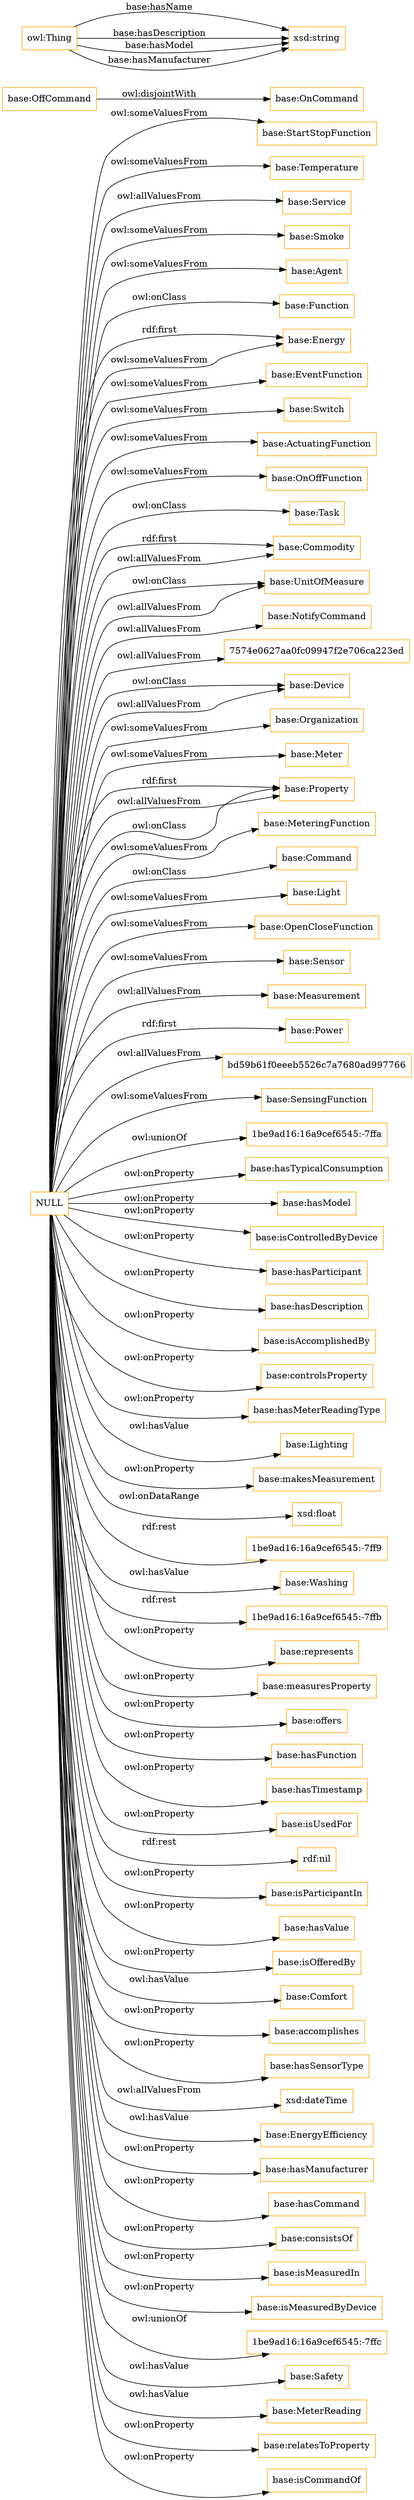 digraph ar2dtool_diagram { 
rankdir=LR;
size="1501"
node [shape = rectangle, color="orange"]; "base:StartStopFunction" "base:Temperature" "base:Service" "base:Smoke" "base:Agent" "base:Function" "base:Energy" "base:EventFunction" "base:Switch" "base:ActuatingFunction" "base:OnOffFunction" "base:Task" "base:Commodity" "base:UnitOfMeasure" "base:NotifyCommand" "7574e0627aa0fc09947f2e706ca223ed" "base:Device" "base:Organization" "base:Meter" "base:OffCommand" "base:Property" "base:MeteringFunction" "base:Command" "base:Light" "base:OpenCloseFunction" "base:Sensor" "base:OnCommand" "base:Measurement" "base:Power" "bd59b61f0eeeb5526c7a7680ad997766" "base:SensingFunction" ; /*classes style*/
	"base:OffCommand" -> "base:OnCommand" [ label = "owl:disjointWith" ];
	"NULL" -> "1be9ad16:16a9cef6545:-7ffa" [ label = "owl:unionOf" ];
	"NULL" -> "base:hasTypicalConsumption" [ label = "owl:onProperty" ];
	"NULL" -> "base:hasModel" [ label = "owl:onProperty" ];
	"NULL" -> "base:Meter" [ label = "owl:someValuesFrom" ];
	"NULL" -> "base:isControlledByDevice" [ label = "owl:onProperty" ];
	"NULL" -> "base:Measurement" [ label = "owl:allValuesFrom" ];
	"NULL" -> "base:OnOffFunction" [ label = "owl:someValuesFrom" ];
	"NULL" -> "base:hasParticipant" [ label = "owl:onProperty" ];
	"NULL" -> "base:Task" [ label = "owl:onClass" ];
	"NULL" -> "base:StartStopFunction" [ label = "owl:someValuesFrom" ];
	"NULL" -> "base:Sensor" [ label = "owl:someValuesFrom" ];
	"NULL" -> "base:hasDescription" [ label = "owl:onProperty" ];
	"NULL" -> "base:isAccomplishedBy" [ label = "owl:onProperty" ];
	"NULL" -> "base:controlsProperty" [ label = "owl:onProperty" ];
	"NULL" -> "base:hasMeterReadingType" [ label = "owl:onProperty" ];
	"NULL" -> "base:Lighting" [ label = "owl:hasValue" ];
	"NULL" -> "base:makesMeasurement" [ label = "owl:onProperty" ];
	"NULL" -> "base:Temperature" [ label = "owl:someValuesFrom" ];
	"NULL" -> "xsd:float" [ label = "owl:onDataRange" ];
	"NULL" -> "base:Property" [ label = "rdf:first" ];
	"NULL" -> "1be9ad16:16a9cef6545:-7ff9" [ label = "rdf:rest" ];
	"NULL" -> "base:Property" [ label = "owl:allValuesFrom" ];
	"NULL" -> "base:Washing" [ label = "owl:hasValue" ];
	"NULL" -> "base:OpenCloseFunction" [ label = "owl:someValuesFrom" ];
	"NULL" -> "1be9ad16:16a9cef6545:-7ffb" [ label = "rdf:rest" ];
	"NULL" -> "base:represents" [ label = "owl:onProperty" ];
	"NULL" -> "base:Light" [ label = "owl:someValuesFrom" ];
	"NULL" -> "base:measuresProperty" [ label = "owl:onProperty" ];
	"NULL" -> "base:offers" [ label = "owl:onProperty" ];
	"NULL" -> "base:hasFunction" [ label = "owl:onProperty" ];
	"NULL" -> "base:Energy" [ label = "rdf:first" ];
	"NULL" -> "base:hasTimestamp" [ label = "owl:onProperty" ];
	"NULL" -> "base:EventFunction" [ label = "owl:someValuesFrom" ];
	"NULL" -> "bd59b61f0eeeb5526c7a7680ad997766" [ label = "owl:allValuesFrom" ];
	"NULL" -> "base:Command" [ label = "owl:onClass" ];
	"NULL" -> "base:Switch" [ label = "owl:someValuesFrom" ];
	"NULL" -> "base:SensingFunction" [ label = "owl:someValuesFrom" ];
	"NULL" -> "base:isUsedFor" [ label = "owl:onProperty" ];
	"NULL" -> "base:Device" [ label = "owl:onClass" ];
	"NULL" -> "rdf:nil" [ label = "rdf:rest" ];
	"NULL" -> "base:isParticipantIn" [ label = "owl:onProperty" ];
	"NULL" -> "base:Smoke" [ label = "owl:someValuesFrom" ];
	"NULL" -> "base:Energy" [ label = "owl:someValuesFrom" ];
	"NULL" -> "base:Function" [ label = "owl:onClass" ];
	"NULL" -> "base:Service" [ label = "owl:allValuesFrom" ];
	"NULL" -> "base:ActuatingFunction" [ label = "owl:someValuesFrom" ];
	"NULL" -> "base:Commodity" [ label = "rdf:first" ];
	"NULL" -> "base:NotifyCommand" [ label = "owl:allValuesFrom" ];
	"NULL" -> "base:hasValue" [ label = "owl:onProperty" ];
	"NULL" -> "base:isOfferedBy" [ label = "owl:onProperty" ];
	"NULL" -> "base:Comfort" [ label = "owl:hasValue" ];
	"NULL" -> "base:UnitOfMeasure" [ label = "owl:onClass" ];
	"NULL" -> "base:accomplishes" [ label = "owl:onProperty" ];
	"NULL" -> "base:Property" [ label = "owl:onClass" ];
	"NULL" -> "base:hasSensorType" [ label = "owl:onProperty" ];
	"NULL" -> "xsd:dateTime" [ label = "owl:allValuesFrom" ];
	"NULL" -> "base:EnergyEfficiency" [ label = "owl:hasValue" ];
	"NULL" -> "base:hasManufacturer" [ label = "owl:onProperty" ];
	"NULL" -> "base:hasCommand" [ label = "owl:onProperty" ];
	"NULL" -> "base:consistsOf" [ label = "owl:onProperty" ];
	"NULL" -> "base:isMeasuredIn" [ label = "owl:onProperty" ];
	"NULL" -> "base:isMeasuredByDevice" [ label = "owl:onProperty" ];
	"NULL" -> "base:Power" [ label = "rdf:first" ];
	"NULL" -> "base:MeteringFunction" [ label = "owl:someValuesFrom" ];
	"NULL" -> "1be9ad16:16a9cef6545:-7ffc" [ label = "owl:unionOf" ];
	"NULL" -> "7574e0627aa0fc09947f2e706ca223ed" [ label = "owl:allValuesFrom" ];
	"NULL" -> "base:Safety" [ label = "owl:hasValue" ];
	"NULL" -> "base:Commodity" [ label = "owl:allValuesFrom" ];
	"NULL" -> "base:Device" [ label = "owl:allValuesFrom" ];
	"NULL" -> "base:Organization" [ label = "owl:someValuesFrom" ];
	"NULL" -> "base:MeterReading" [ label = "owl:hasValue" ];
	"NULL" -> "base:relatesToProperty" [ label = "owl:onProperty" ];
	"NULL" -> "base:Agent" [ label = "owl:someValuesFrom" ];
	"NULL" -> "base:UnitOfMeasure" [ label = "owl:allValuesFrom" ];
	"NULL" -> "base:isCommandOf" [ label = "owl:onProperty" ];
	"owl:Thing" -> "xsd:string" [ label = "base:hasName" ];
	"owl:Thing" -> "xsd:string" [ label = "base:hasDescription" ];
	"owl:Thing" -> "xsd:string" [ label = "base:hasModel" ];
	"owl:Thing" -> "xsd:string" [ label = "base:hasManufacturer" ];

}
